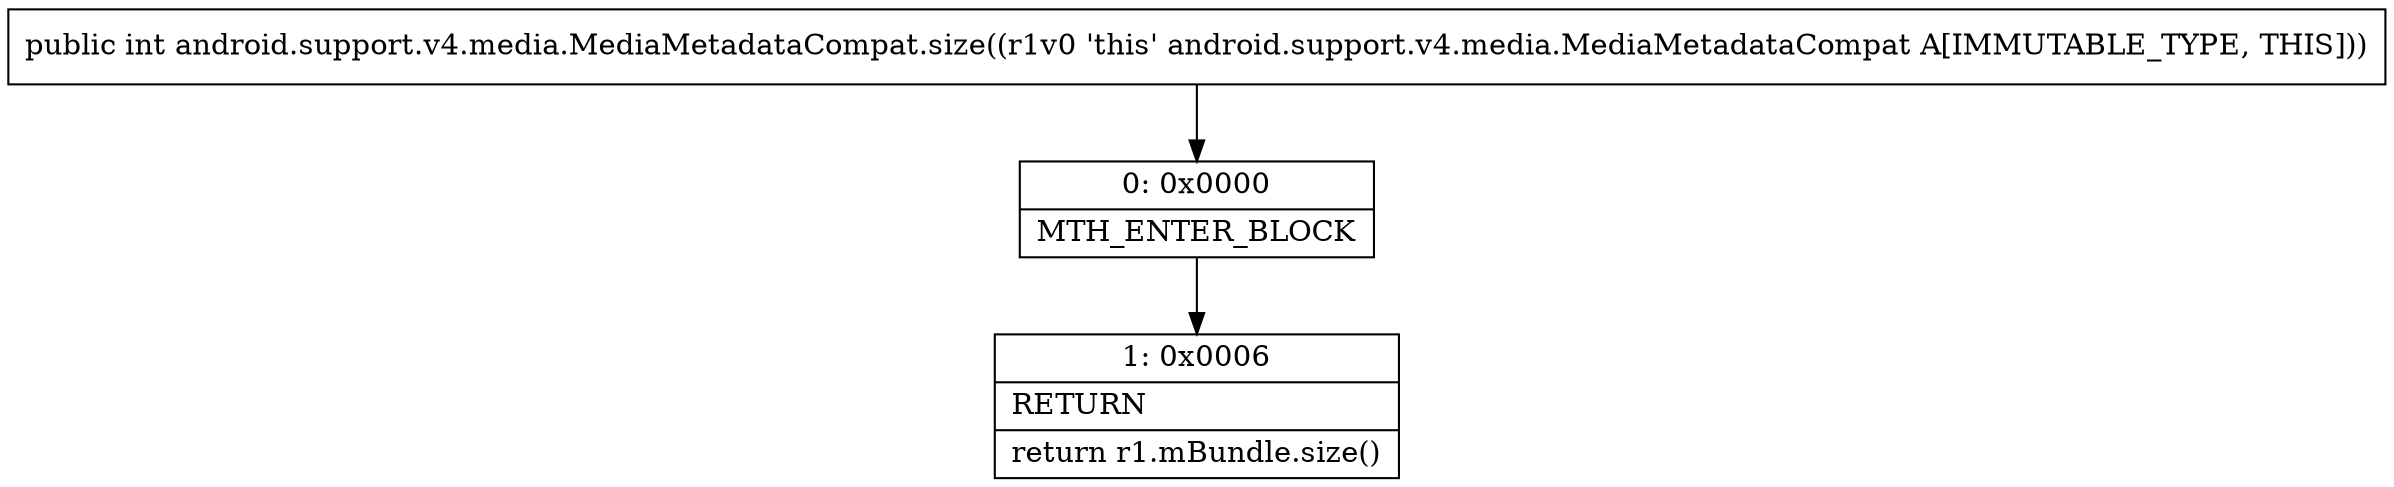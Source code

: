 digraph "CFG forandroid.support.v4.media.MediaMetadataCompat.size()I" {
Node_0 [shape=record,label="{0\:\ 0x0000|MTH_ENTER_BLOCK\l}"];
Node_1 [shape=record,label="{1\:\ 0x0006|RETURN\l|return r1.mBundle.size()\l}"];
MethodNode[shape=record,label="{public int android.support.v4.media.MediaMetadataCompat.size((r1v0 'this' android.support.v4.media.MediaMetadataCompat A[IMMUTABLE_TYPE, THIS])) }"];
MethodNode -> Node_0;
Node_0 -> Node_1;
}

